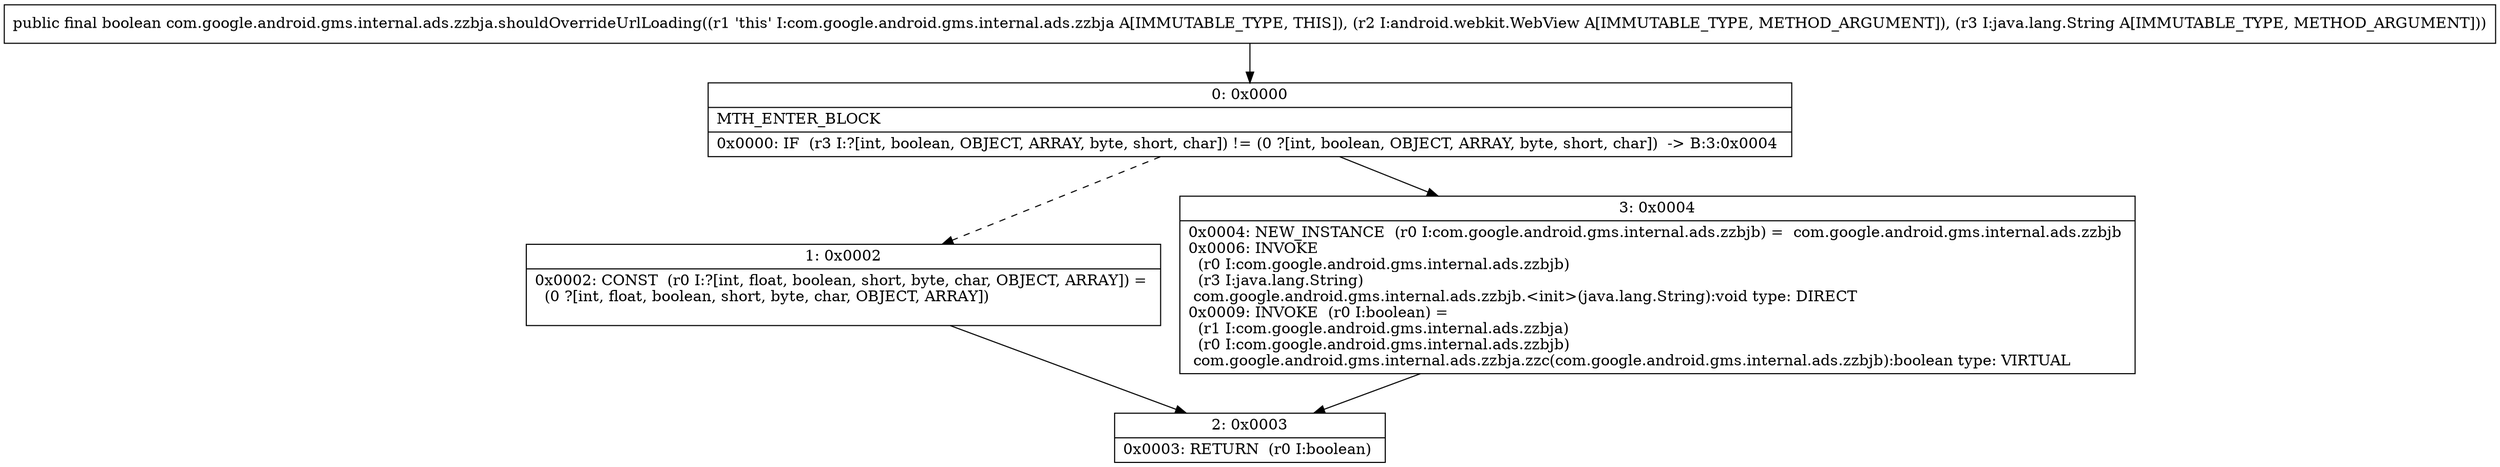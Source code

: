 digraph "CFG forcom.google.android.gms.internal.ads.zzbja.shouldOverrideUrlLoading(Landroid\/webkit\/WebView;Ljava\/lang\/String;)Z" {
Node_0 [shape=record,label="{0\:\ 0x0000|MTH_ENTER_BLOCK\l|0x0000: IF  (r3 I:?[int, boolean, OBJECT, ARRAY, byte, short, char]) != (0 ?[int, boolean, OBJECT, ARRAY, byte, short, char])  \-\> B:3:0x0004 \l}"];
Node_1 [shape=record,label="{1\:\ 0x0002|0x0002: CONST  (r0 I:?[int, float, boolean, short, byte, char, OBJECT, ARRAY]) = \l  (0 ?[int, float, boolean, short, byte, char, OBJECT, ARRAY])\l \l}"];
Node_2 [shape=record,label="{2\:\ 0x0003|0x0003: RETURN  (r0 I:boolean) \l}"];
Node_3 [shape=record,label="{3\:\ 0x0004|0x0004: NEW_INSTANCE  (r0 I:com.google.android.gms.internal.ads.zzbjb) =  com.google.android.gms.internal.ads.zzbjb \l0x0006: INVOKE  \l  (r0 I:com.google.android.gms.internal.ads.zzbjb)\l  (r3 I:java.lang.String)\l com.google.android.gms.internal.ads.zzbjb.\<init\>(java.lang.String):void type: DIRECT \l0x0009: INVOKE  (r0 I:boolean) = \l  (r1 I:com.google.android.gms.internal.ads.zzbja)\l  (r0 I:com.google.android.gms.internal.ads.zzbjb)\l com.google.android.gms.internal.ads.zzbja.zzc(com.google.android.gms.internal.ads.zzbjb):boolean type: VIRTUAL \l}"];
MethodNode[shape=record,label="{public final boolean com.google.android.gms.internal.ads.zzbja.shouldOverrideUrlLoading((r1 'this' I:com.google.android.gms.internal.ads.zzbja A[IMMUTABLE_TYPE, THIS]), (r2 I:android.webkit.WebView A[IMMUTABLE_TYPE, METHOD_ARGUMENT]), (r3 I:java.lang.String A[IMMUTABLE_TYPE, METHOD_ARGUMENT])) }"];
MethodNode -> Node_0;
Node_0 -> Node_1[style=dashed];
Node_0 -> Node_3;
Node_1 -> Node_2;
Node_3 -> Node_2;
}

